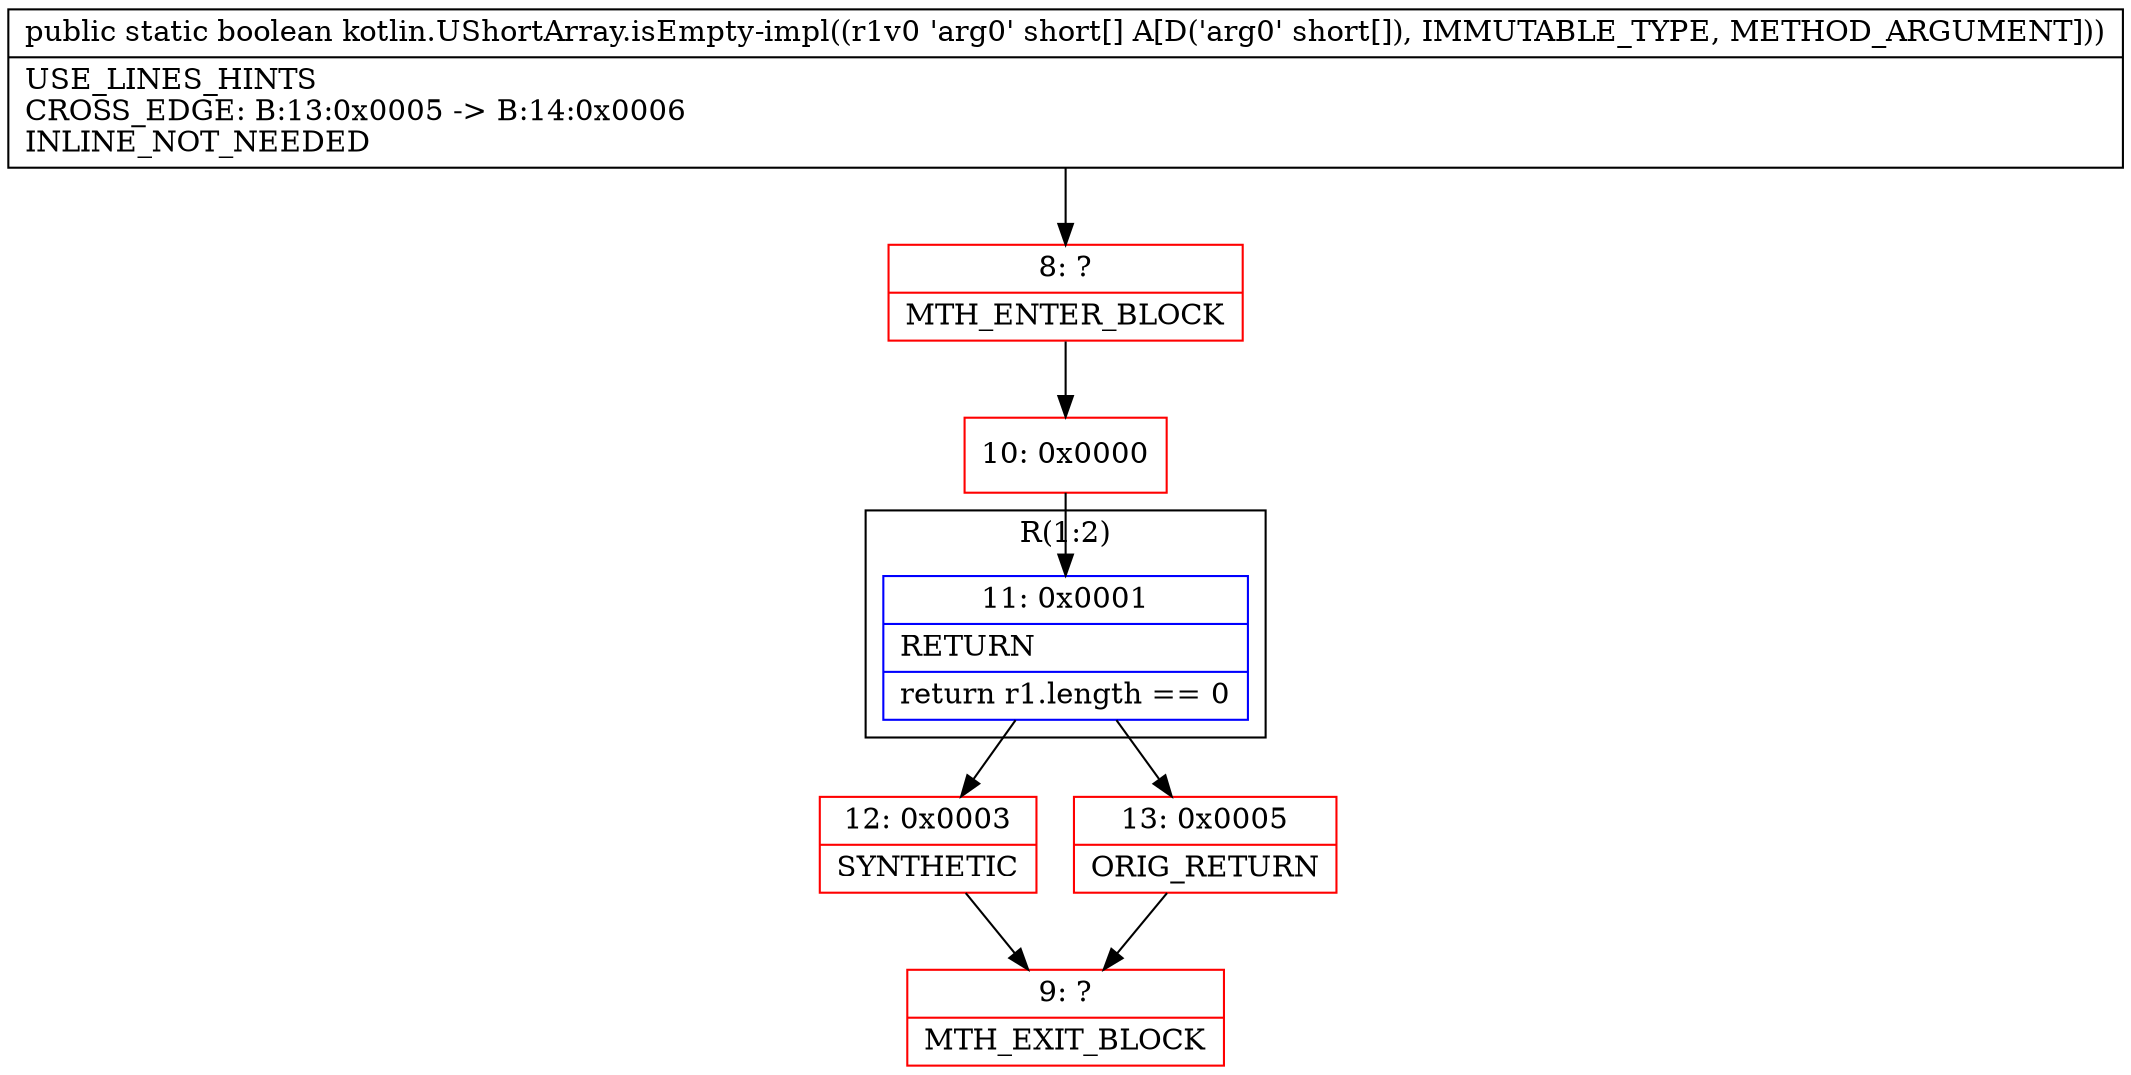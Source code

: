digraph "CFG forkotlin.UShortArray.isEmpty\-impl([S)Z" {
subgraph cluster_Region_2069294165 {
label = "R(1:2)";
node [shape=record,color=blue];
Node_11 [shape=record,label="{11\:\ 0x0001|RETURN\l|return r1.length == 0\l}"];
}
Node_8 [shape=record,color=red,label="{8\:\ ?|MTH_ENTER_BLOCK\l}"];
Node_10 [shape=record,color=red,label="{10\:\ 0x0000}"];
Node_12 [shape=record,color=red,label="{12\:\ 0x0003|SYNTHETIC\l}"];
Node_9 [shape=record,color=red,label="{9\:\ ?|MTH_EXIT_BLOCK\l}"];
Node_13 [shape=record,color=red,label="{13\:\ 0x0005|ORIG_RETURN\l}"];
MethodNode[shape=record,label="{public static boolean kotlin.UShortArray.isEmpty\-impl((r1v0 'arg0' short[] A[D('arg0' short[]), IMMUTABLE_TYPE, METHOD_ARGUMENT]))  | USE_LINES_HINTS\lCROSS_EDGE: B:13:0x0005 \-\> B:14:0x0006\lINLINE_NOT_NEEDED\l}"];
MethodNode -> Node_8;Node_11 -> Node_12;
Node_11 -> Node_13;
Node_8 -> Node_10;
Node_10 -> Node_11;
Node_12 -> Node_9;
Node_13 -> Node_9;
}

